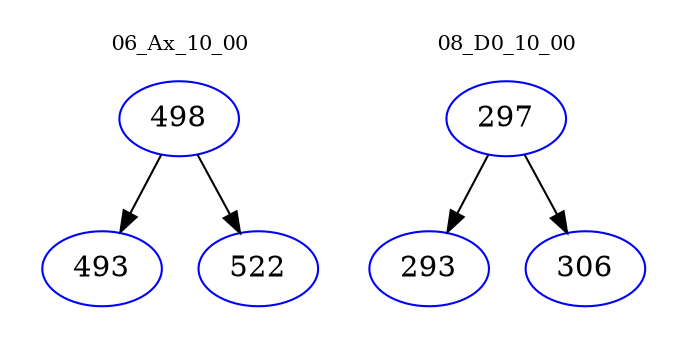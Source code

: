 digraph{
subgraph cluster_0 {
color = white
label = "06_Ax_10_00";
fontsize=10;
T0_498 [label="498", color="blue"]
T0_498 -> T0_493 [color="black"]
T0_493 [label="493", color="blue"]
T0_498 -> T0_522 [color="black"]
T0_522 [label="522", color="blue"]
}
subgraph cluster_1 {
color = white
label = "08_D0_10_00";
fontsize=10;
T1_297 [label="297", color="blue"]
T1_297 -> T1_293 [color="black"]
T1_293 [label="293", color="blue"]
T1_297 -> T1_306 [color="black"]
T1_306 [label="306", color="blue"]
}
}

